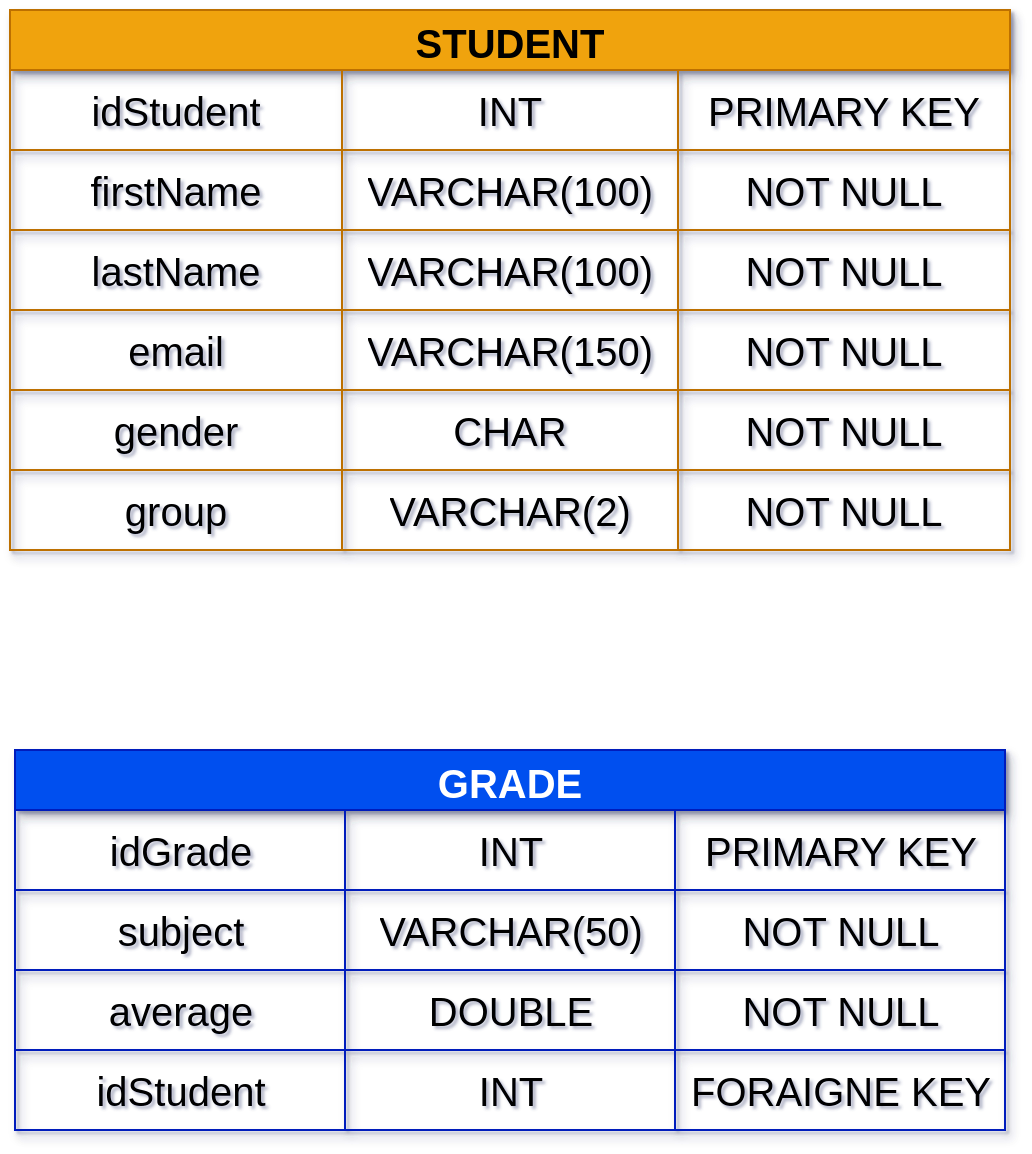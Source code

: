 <mxfile>
    <diagram id="IDriUK0oMpXel3kUp1U5" name="Page-1">
        <mxGraphModel dx="579" dy="616" grid="1" gridSize="10" guides="1" tooltips="1" connect="1" arrows="1" fold="1" page="1" pageScale="1" pageWidth="1169" pageHeight="827" background="#ffffff" math="0" shadow="1">
            <root>
                <mxCell id="0"/>
                <mxCell id="1" parent="0"/>
                <mxCell id="35" value="STUDENT" style="shape=table;startSize=30;container=1;collapsible=0;childLayout=tableLayout;fontStyle=1;align=center;pointerEvents=1;shadow=1;fontSize=20;fillColor=#f0a30a;fontColor=#000000;strokeColor=#BD7000;gradientColor=none;swimlaneFillColor=none;rounded=0;" parent="1" vertex="1">
                    <mxGeometry x="50" y="30" width="500" height="270" as="geometry"/>
                </mxCell>
                <mxCell id="36" value="" style="shape=partialRectangle;html=1;whiteSpace=wrap;collapsible=0;dropTarget=0;pointerEvents=0;fillColor=none;top=0;left=0;bottom=0;right=0;points=[[0,0.5],[1,0.5]];portConstraint=eastwest;shadow=1;fontSize=20;rounded=0;" parent="35" vertex="1">
                    <mxGeometry y="30" width="500" height="40" as="geometry"/>
                </mxCell>
                <mxCell id="37" value="idStudent" style="shape=partialRectangle;html=1;whiteSpace=wrap;connectable=0;fillColor=none;top=0;left=0;bottom=0;right=0;overflow=hidden;pointerEvents=1;shadow=1;fontSize=20;rounded=0;" parent="36" vertex="1">
                    <mxGeometry width="166" height="40" as="geometry">
                        <mxRectangle width="166" height="40" as="alternateBounds"/>
                    </mxGeometry>
                </mxCell>
                <mxCell id="38" value="INT" style="shape=partialRectangle;html=1;whiteSpace=wrap;connectable=0;fillColor=none;top=0;left=0;bottom=0;right=0;overflow=hidden;pointerEvents=1;shadow=1;fontSize=20;rounded=0;" parent="36" vertex="1">
                    <mxGeometry x="166" width="168" height="40" as="geometry">
                        <mxRectangle width="168" height="40" as="alternateBounds"/>
                    </mxGeometry>
                </mxCell>
                <mxCell id="39" value="PRIMARY KEY" style="shape=partialRectangle;html=1;whiteSpace=wrap;connectable=0;fillColor=none;top=0;left=0;bottom=0;right=0;overflow=hidden;pointerEvents=1;shadow=1;fontSize=20;rounded=0;" parent="36" vertex="1">
                    <mxGeometry x="334" width="166" height="40" as="geometry">
                        <mxRectangle width="166" height="40" as="alternateBounds"/>
                    </mxGeometry>
                </mxCell>
                <mxCell id="40" value="" style="shape=partialRectangle;html=1;whiteSpace=wrap;collapsible=0;dropTarget=0;pointerEvents=0;fillColor=none;top=0;left=0;bottom=0;right=0;points=[[0,0.5],[1,0.5]];portConstraint=eastwest;shadow=1;fontSize=20;rounded=0;" parent="35" vertex="1">
                    <mxGeometry y="70" width="500" height="40" as="geometry"/>
                </mxCell>
                <mxCell id="41" value="firstName" style="shape=partialRectangle;html=1;whiteSpace=wrap;connectable=0;fillColor=none;top=0;left=0;bottom=0;right=0;overflow=hidden;pointerEvents=1;shadow=1;fontSize=20;rounded=0;" parent="40" vertex="1">
                    <mxGeometry width="166" height="40" as="geometry">
                        <mxRectangle width="166" height="40" as="alternateBounds"/>
                    </mxGeometry>
                </mxCell>
                <mxCell id="42" value="VARCHAR(100)" style="shape=partialRectangle;html=1;whiteSpace=wrap;connectable=0;fillColor=none;top=0;left=0;bottom=0;right=0;overflow=hidden;pointerEvents=1;shadow=1;fontSize=20;rounded=0;" parent="40" vertex="1">
                    <mxGeometry x="166" width="168" height="40" as="geometry">
                        <mxRectangle width="168" height="40" as="alternateBounds"/>
                    </mxGeometry>
                </mxCell>
                <mxCell id="43" value="NOT NULL" style="shape=partialRectangle;html=1;whiteSpace=wrap;connectable=0;fillColor=none;top=0;left=0;bottom=0;right=0;overflow=hidden;pointerEvents=1;shadow=1;fontSize=20;rounded=0;" parent="40" vertex="1">
                    <mxGeometry x="334" width="166" height="40" as="geometry">
                        <mxRectangle width="166" height="40" as="alternateBounds"/>
                    </mxGeometry>
                </mxCell>
                <mxCell id="44" value="" style="shape=partialRectangle;html=1;whiteSpace=wrap;collapsible=0;dropTarget=0;pointerEvents=0;fillColor=none;top=0;left=0;bottom=0;right=0;points=[[0,0.5],[1,0.5]];portConstraint=eastwest;shadow=1;fontSize=20;rounded=0;" parent="35" vertex="1">
                    <mxGeometry y="110" width="500" height="40" as="geometry"/>
                </mxCell>
                <mxCell id="45" value="lastName" style="shape=partialRectangle;html=1;whiteSpace=wrap;connectable=0;fillColor=none;top=0;left=0;bottom=0;right=0;overflow=hidden;pointerEvents=1;shadow=1;fontSize=20;rounded=0;" parent="44" vertex="1">
                    <mxGeometry width="166" height="40" as="geometry">
                        <mxRectangle width="166" height="40" as="alternateBounds"/>
                    </mxGeometry>
                </mxCell>
                <mxCell id="46" value="VARCHAR(100)" style="shape=partialRectangle;html=1;whiteSpace=wrap;connectable=0;fillColor=none;top=0;left=0;bottom=0;right=0;overflow=hidden;pointerEvents=1;shadow=1;fontSize=20;rounded=0;" parent="44" vertex="1">
                    <mxGeometry x="166" width="168" height="40" as="geometry">
                        <mxRectangle width="168" height="40" as="alternateBounds"/>
                    </mxGeometry>
                </mxCell>
                <mxCell id="47" value="NOT NULL" style="shape=partialRectangle;html=1;whiteSpace=wrap;connectable=0;fillColor=none;top=0;left=0;bottom=0;right=0;overflow=hidden;pointerEvents=1;shadow=1;fontSize=20;rounded=0;" parent="44" vertex="1">
                    <mxGeometry x="334" width="166" height="40" as="geometry">
                        <mxRectangle width="166" height="40" as="alternateBounds"/>
                    </mxGeometry>
                </mxCell>
                <mxCell id="48" style="shape=partialRectangle;html=1;whiteSpace=wrap;collapsible=0;dropTarget=0;pointerEvents=0;fillColor=none;top=0;left=0;bottom=0;right=0;points=[[0,0.5],[1,0.5]];portConstraint=eastwest;shadow=1;fontSize=20;rounded=0;" parent="35" vertex="1">
                    <mxGeometry y="150" width="500" height="40" as="geometry"/>
                </mxCell>
                <mxCell id="49" value="email" style="shape=partialRectangle;html=1;whiteSpace=wrap;connectable=0;fillColor=none;top=0;left=0;bottom=0;right=0;overflow=hidden;pointerEvents=1;shadow=1;fontSize=20;rounded=0;" parent="48" vertex="1">
                    <mxGeometry width="166" height="40" as="geometry">
                        <mxRectangle width="166" height="40" as="alternateBounds"/>
                    </mxGeometry>
                </mxCell>
                <mxCell id="50" value="VARCHAR(150)" style="shape=partialRectangle;html=1;whiteSpace=wrap;connectable=0;fillColor=none;top=0;left=0;bottom=0;right=0;overflow=hidden;pointerEvents=1;shadow=1;fontSize=20;rounded=0;" parent="48" vertex="1">
                    <mxGeometry x="166" width="168" height="40" as="geometry">
                        <mxRectangle width="168" height="40" as="alternateBounds"/>
                    </mxGeometry>
                </mxCell>
                <mxCell id="51" value="NOT NULL" style="shape=partialRectangle;html=1;whiteSpace=wrap;connectable=0;fillColor=none;top=0;left=0;bottom=0;right=0;overflow=hidden;pointerEvents=1;shadow=1;fontSize=20;rounded=0;" parent="48" vertex="1">
                    <mxGeometry x="334" width="166" height="40" as="geometry">
                        <mxRectangle width="166" height="40" as="alternateBounds"/>
                    </mxGeometry>
                </mxCell>
                <mxCell id="52" style="shape=partialRectangle;html=1;whiteSpace=wrap;collapsible=0;dropTarget=0;pointerEvents=0;fillColor=none;top=0;left=0;bottom=0;right=0;points=[[0,0.5],[1,0.5]];portConstraint=eastwest;shadow=1;fontSize=20;rounded=0;" parent="35" vertex="1">
                    <mxGeometry y="190" width="500" height="40" as="geometry"/>
                </mxCell>
                <mxCell id="53" value="gender" style="shape=partialRectangle;html=1;whiteSpace=wrap;connectable=0;fillColor=none;top=0;left=0;bottom=0;right=0;overflow=hidden;pointerEvents=1;shadow=1;fontSize=20;rounded=0;" parent="52" vertex="1">
                    <mxGeometry width="166" height="40" as="geometry">
                        <mxRectangle width="166" height="40" as="alternateBounds"/>
                    </mxGeometry>
                </mxCell>
                <mxCell id="54" value="CHAR" style="shape=partialRectangle;html=1;whiteSpace=wrap;connectable=0;fillColor=none;top=0;left=0;bottom=0;right=0;overflow=hidden;pointerEvents=1;shadow=1;fontSize=20;rounded=0;" parent="52" vertex="1">
                    <mxGeometry x="166" width="168" height="40" as="geometry">
                        <mxRectangle width="168" height="40" as="alternateBounds"/>
                    </mxGeometry>
                </mxCell>
                <mxCell id="55" value="NOT NULL" style="shape=partialRectangle;html=1;whiteSpace=wrap;connectable=0;fillColor=none;top=0;left=0;bottom=0;right=0;overflow=hidden;pointerEvents=1;shadow=1;fontSize=20;rounded=0;" parent="52" vertex="1">
                    <mxGeometry x="334" width="166" height="40" as="geometry">
                        <mxRectangle width="166" height="40" as="alternateBounds"/>
                    </mxGeometry>
                </mxCell>
                <mxCell id="73" style="shape=partialRectangle;html=1;whiteSpace=wrap;collapsible=0;dropTarget=0;pointerEvents=0;fillColor=none;top=0;left=0;bottom=0;right=0;points=[[0,0.5],[1,0.5]];portConstraint=eastwest;shadow=1;fontSize=20;rounded=0;" parent="35" vertex="1">
                    <mxGeometry y="230" width="500" height="40" as="geometry"/>
                </mxCell>
                <mxCell id="74" value="group" style="shape=partialRectangle;html=1;whiteSpace=wrap;connectable=0;fillColor=none;top=0;left=0;bottom=0;right=0;overflow=hidden;pointerEvents=1;shadow=1;fontSize=20;rounded=0;" parent="73" vertex="1">
                    <mxGeometry width="166" height="40" as="geometry">
                        <mxRectangle width="166" height="40" as="alternateBounds"/>
                    </mxGeometry>
                </mxCell>
                <mxCell id="75" value="VARCHAR(2)" style="shape=partialRectangle;html=1;whiteSpace=wrap;connectable=0;fillColor=none;top=0;left=0;bottom=0;right=0;overflow=hidden;pointerEvents=1;shadow=1;fontSize=20;rounded=0;" parent="73" vertex="1">
                    <mxGeometry x="166" width="168" height="40" as="geometry">
                        <mxRectangle width="168" height="40" as="alternateBounds"/>
                    </mxGeometry>
                </mxCell>
                <mxCell id="76" value="NOT NULL" style="shape=partialRectangle;html=1;whiteSpace=wrap;connectable=0;fillColor=none;top=0;left=0;bottom=0;right=0;overflow=hidden;pointerEvents=1;shadow=1;fontSize=20;rounded=0;" parent="73" vertex="1">
                    <mxGeometry x="334" width="166" height="40" as="geometry">
                        <mxRectangle width="166" height="40" as="alternateBounds"/>
                    </mxGeometry>
                </mxCell>
                <mxCell id="56" value="GRADE" style="shape=table;startSize=30;container=1;collapsible=0;childLayout=tableLayout;fontStyle=1;align=center;pointerEvents=1;shadow=1;fontSize=20;fillColor=#0050ef;fontColor=#ffffff;strokeColor=#001DBC;rounded=0;" parent="1" vertex="1">
                    <mxGeometry x="52.5" y="400" width="495" height="190" as="geometry"/>
                </mxCell>
                <mxCell id="57" value="" style="shape=partialRectangle;html=1;whiteSpace=wrap;collapsible=0;dropTarget=0;pointerEvents=0;fillColor=none;top=0;left=0;bottom=0;right=0;points=[[0,0.5],[1,0.5]];portConstraint=eastwest;shadow=1;fontSize=20;rounded=0;" parent="56" vertex="1">
                    <mxGeometry y="30" width="495" height="40" as="geometry"/>
                </mxCell>
                <mxCell id="58" value="idGrade" style="shape=partialRectangle;html=1;whiteSpace=wrap;connectable=0;fillColor=none;top=0;left=0;bottom=0;right=0;overflow=hidden;pointerEvents=1;shadow=1;fontSize=20;rounded=0;" parent="57" vertex="1">
                    <mxGeometry width="165" height="40" as="geometry">
                        <mxRectangle width="165" height="40" as="alternateBounds"/>
                    </mxGeometry>
                </mxCell>
                <mxCell id="59" value="INT" style="shape=partialRectangle;html=1;whiteSpace=wrap;connectable=0;fillColor=none;top=0;left=0;bottom=0;right=0;overflow=hidden;pointerEvents=1;shadow=1;fontSize=20;rounded=0;" parent="57" vertex="1">
                    <mxGeometry x="165" width="165" height="40" as="geometry">
                        <mxRectangle width="165" height="40" as="alternateBounds"/>
                    </mxGeometry>
                </mxCell>
                <mxCell id="60" value="PRIMARY KEY" style="shape=partialRectangle;html=1;whiteSpace=wrap;connectable=0;fillColor=none;top=0;left=0;bottom=0;right=0;overflow=hidden;pointerEvents=1;shadow=1;fontSize=20;rounded=0;" parent="57" vertex="1">
                    <mxGeometry x="330" width="165" height="40" as="geometry">
                        <mxRectangle width="165" height="40" as="alternateBounds"/>
                    </mxGeometry>
                </mxCell>
                <mxCell id="61" value="" style="shape=partialRectangle;html=1;whiteSpace=wrap;collapsible=0;dropTarget=0;pointerEvents=0;fillColor=none;top=0;left=0;bottom=0;right=0;points=[[0,0.5],[1,0.5]];portConstraint=eastwest;shadow=1;fontSize=20;rounded=0;" parent="56" vertex="1">
                    <mxGeometry y="70" width="495" height="40" as="geometry"/>
                </mxCell>
                <mxCell id="62" value="subject" style="shape=partialRectangle;html=1;whiteSpace=wrap;connectable=0;fillColor=none;top=0;left=0;bottom=0;right=0;overflow=hidden;pointerEvents=1;shadow=1;fontSize=20;rounded=0;" parent="61" vertex="1">
                    <mxGeometry width="165" height="40" as="geometry">
                        <mxRectangle width="165" height="40" as="alternateBounds"/>
                    </mxGeometry>
                </mxCell>
                <mxCell id="63" value="VARCHAR(50)" style="shape=partialRectangle;html=1;whiteSpace=wrap;connectable=0;fillColor=none;top=0;left=0;bottom=0;right=0;overflow=hidden;pointerEvents=1;shadow=1;fontSize=20;rounded=0;" parent="61" vertex="1">
                    <mxGeometry x="165" width="165" height="40" as="geometry">
                        <mxRectangle width="165" height="40" as="alternateBounds"/>
                    </mxGeometry>
                </mxCell>
                <mxCell id="64" value="NOT NULL" style="shape=partialRectangle;html=1;whiteSpace=wrap;connectable=0;fillColor=none;top=0;left=0;bottom=0;right=0;overflow=hidden;pointerEvents=1;shadow=1;fontSize=20;rounded=0;" parent="61" vertex="1">
                    <mxGeometry x="330" width="165" height="40" as="geometry">
                        <mxRectangle width="165" height="40" as="alternateBounds"/>
                    </mxGeometry>
                </mxCell>
                <mxCell id="65" value="" style="shape=partialRectangle;html=1;whiteSpace=wrap;collapsible=0;dropTarget=0;pointerEvents=0;fillColor=none;top=0;left=0;bottom=0;right=0;points=[[0,0.5],[1,0.5]];portConstraint=eastwest;shadow=1;fontSize=20;rounded=0;" parent="56" vertex="1">
                    <mxGeometry y="110" width="495" height="40" as="geometry"/>
                </mxCell>
                <mxCell id="66" value="average" style="shape=partialRectangle;html=1;whiteSpace=wrap;connectable=0;fillColor=none;top=0;left=0;bottom=0;right=0;overflow=hidden;pointerEvents=1;shadow=1;fontSize=20;rounded=0;" parent="65" vertex="1">
                    <mxGeometry width="165" height="40" as="geometry">
                        <mxRectangle width="165" height="40" as="alternateBounds"/>
                    </mxGeometry>
                </mxCell>
                <mxCell id="67" value="DOUBLE" style="shape=partialRectangle;html=1;whiteSpace=wrap;connectable=0;fillColor=none;top=0;left=0;bottom=0;right=0;overflow=hidden;pointerEvents=1;shadow=1;fontSize=20;rounded=0;" parent="65" vertex="1">
                    <mxGeometry x="165" width="165" height="40" as="geometry">
                        <mxRectangle width="165" height="40" as="alternateBounds"/>
                    </mxGeometry>
                </mxCell>
                <mxCell id="68" value="NOT NULL" style="shape=partialRectangle;html=1;whiteSpace=wrap;connectable=0;fillColor=none;top=0;left=0;bottom=0;right=0;overflow=hidden;pointerEvents=1;shadow=1;fontSize=20;rounded=0;" parent="65" vertex="1">
                    <mxGeometry x="330" width="165" height="40" as="geometry">
                        <mxRectangle width="165" height="40" as="alternateBounds"/>
                    </mxGeometry>
                </mxCell>
                <mxCell id="69" style="shape=partialRectangle;html=1;whiteSpace=wrap;collapsible=0;dropTarget=0;pointerEvents=0;fillColor=none;top=0;left=0;bottom=0;right=0;points=[[0,0.5],[1,0.5]];portConstraint=eastwest;shadow=1;fontSize=20;rounded=0;" parent="56" vertex="1">
                    <mxGeometry y="150" width="495" height="40" as="geometry"/>
                </mxCell>
                <mxCell id="70" value="idStudent" style="shape=partialRectangle;html=1;whiteSpace=wrap;connectable=0;fillColor=none;top=0;left=0;bottom=0;right=0;overflow=hidden;pointerEvents=1;shadow=1;fontSize=20;rounded=0;" parent="69" vertex="1">
                    <mxGeometry width="165" height="40" as="geometry">
                        <mxRectangle width="165" height="40" as="alternateBounds"/>
                    </mxGeometry>
                </mxCell>
                <mxCell id="71" value="INT" style="shape=partialRectangle;html=1;whiteSpace=wrap;connectable=0;fillColor=none;top=0;left=0;bottom=0;right=0;overflow=hidden;pointerEvents=1;shadow=1;fontSize=20;rounded=0;" parent="69" vertex="1">
                    <mxGeometry x="165" width="165" height="40" as="geometry">
                        <mxRectangle width="165" height="40" as="alternateBounds"/>
                    </mxGeometry>
                </mxCell>
                <mxCell id="72" value="FORAIGNE KEY" style="shape=partialRectangle;html=1;whiteSpace=wrap;connectable=0;fillColor=none;top=0;left=0;bottom=0;right=0;overflow=hidden;pointerEvents=1;shadow=1;fontSize=20;rounded=0;" parent="69" vertex="1">
                    <mxGeometry x="330" width="165" height="40" as="geometry">
                        <mxRectangle width="165" height="40" as="alternateBounds"/>
                    </mxGeometry>
                </mxCell>
            </root>
        </mxGraphModel>
    </diagram>
</mxfile>